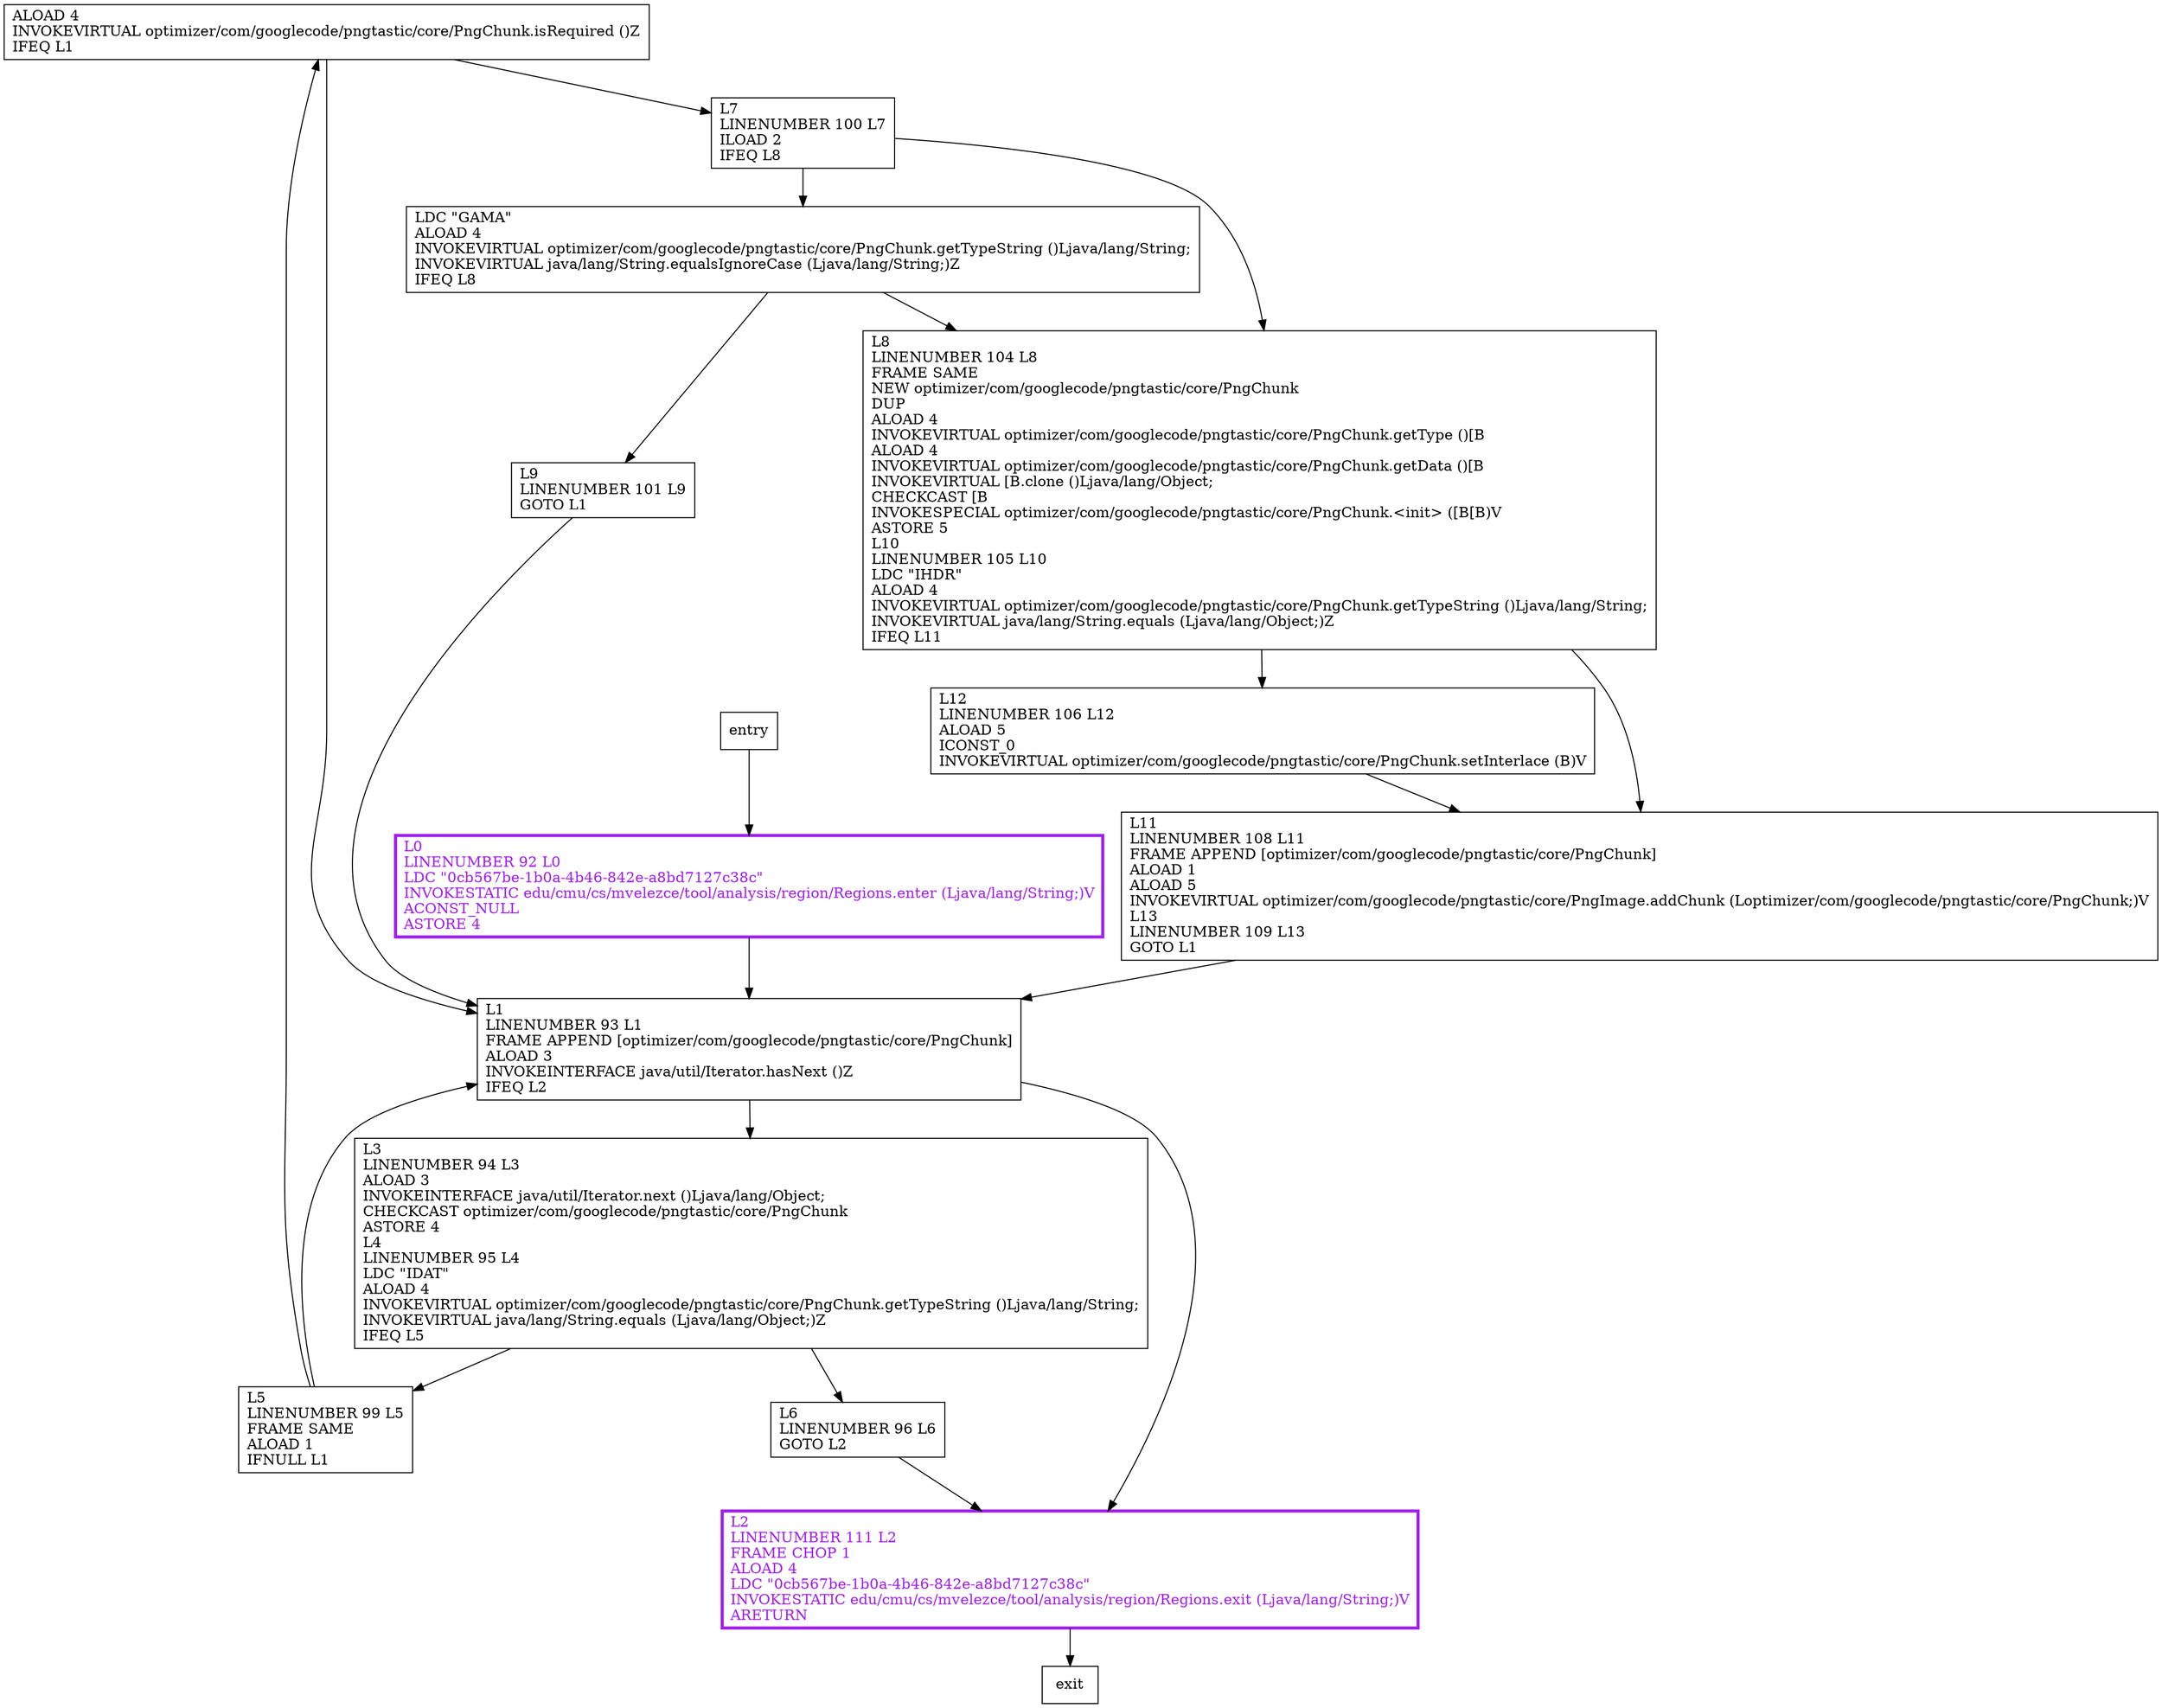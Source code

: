 digraph processHeadChunks {
node [shape=record];
1994634331 [label="ALOAD 4\lINVOKEVIRTUAL optimizer/com/googlecode/pngtastic/core/PngChunk.isRequired ()Z\lIFEQ L1\l"];
247309715 [label="L2\lLINENUMBER 111 L2\lFRAME CHOP 1\lALOAD 4\lLDC \"0cb567be-1b0a-4b46-842e-a8bd7127c38c\"\lINVOKESTATIC edu/cmu/cs/mvelezce/tool/analysis/region/Regions.exit (Ljava/lang/String;)V\lARETURN\l"];
1293251731 [label="L5\lLINENUMBER 99 L5\lFRAME SAME\lALOAD 1\lIFNULL L1\l"];
280291320 [label="L7\lLINENUMBER 100 L7\lILOAD 2\lIFEQ L8\l"];
1719746158 [label="LDC \"GAMA\"\lALOAD 4\lINVOKEVIRTUAL optimizer/com/googlecode/pngtastic/core/PngChunk.getTypeString ()Ljava/lang/String;\lINVOKEVIRTUAL java/lang/String.equalsIgnoreCase (Ljava/lang/String;)Z\lIFEQ L8\l"];
228756739 [label="L0\lLINENUMBER 92 L0\lLDC \"0cb567be-1b0a-4b46-842e-a8bd7127c38c\"\lINVOKESTATIC edu/cmu/cs/mvelezce/tool/analysis/region/Regions.enter (Ljava/lang/String;)V\lACONST_NULL\lASTORE 4\l"];
1963080787 [label="L8\lLINENUMBER 104 L8\lFRAME SAME\lNEW optimizer/com/googlecode/pngtastic/core/PngChunk\lDUP\lALOAD 4\lINVOKEVIRTUAL optimizer/com/googlecode/pngtastic/core/PngChunk.getType ()[B\lALOAD 4\lINVOKEVIRTUAL optimizer/com/googlecode/pngtastic/core/PngChunk.getData ()[B\lINVOKEVIRTUAL [B.clone ()Ljava/lang/Object;\lCHECKCAST [B\lINVOKESPECIAL optimizer/com/googlecode/pngtastic/core/PngChunk.\<init\> ([B[B)V\lASTORE 5\lL10\lLINENUMBER 105 L10\lLDC \"IHDR\"\lALOAD 4\lINVOKEVIRTUAL optimizer/com/googlecode/pngtastic/core/PngChunk.getTypeString ()Ljava/lang/String;\lINVOKEVIRTUAL java/lang/String.equals (Ljava/lang/Object;)Z\lIFEQ L11\l"];
1578365270 [label="L12\lLINENUMBER 106 L12\lALOAD 5\lICONST_0\lINVOKEVIRTUAL optimizer/com/googlecode/pngtastic/core/PngChunk.setInterlace (B)V\l"];
1469235340 [label="L3\lLINENUMBER 94 L3\lALOAD 3\lINVOKEINTERFACE java/util/Iterator.next ()Ljava/lang/Object;\lCHECKCAST optimizer/com/googlecode/pngtastic/core/PngChunk\lASTORE 4\lL4\lLINENUMBER 95 L4\lLDC \"IDAT\"\lALOAD 4\lINVOKEVIRTUAL optimizer/com/googlecode/pngtastic/core/PngChunk.getTypeString ()Ljava/lang/String;\lINVOKEVIRTUAL java/lang/String.equals (Ljava/lang/Object;)Z\lIFEQ L5\l"];
1422271143 [label="L6\lLINENUMBER 96 L6\lGOTO L2\l"];
926188689 [label="L1\lLINENUMBER 93 L1\lFRAME APPEND [optimizer/com/googlecode/pngtastic/core/PngChunk]\lALOAD 3\lINVOKEINTERFACE java/util/Iterator.hasNext ()Z\lIFEQ L2\l"];
229318537 [label="L9\lLINENUMBER 101 L9\lGOTO L1\l"];
974631651 [label="L11\lLINENUMBER 108 L11\lFRAME APPEND [optimizer/com/googlecode/pngtastic/core/PngChunk]\lALOAD 1\lALOAD 5\lINVOKEVIRTUAL optimizer/com/googlecode/pngtastic/core/PngImage.addChunk (Loptimizer/com/googlecode/pngtastic/core/PngChunk;)V\lL13\lLINENUMBER 109 L13\lGOTO L1\l"];
entry;
exit;
1994634331 -> 280291320;
1994634331 -> 926188689;
247309715 -> exit;
1293251731 -> 1994634331;
1293251731 -> 926188689;
280291320 -> 1719746158;
280291320 -> 1963080787;
1719746158 -> 229318537;
1719746158 -> 1963080787;
228756739 -> 926188689;
1963080787 -> 974631651;
1963080787 -> 1578365270;
1578365270 -> 974631651;
1469235340 -> 1422271143;
1469235340 -> 1293251731;
1422271143 -> 247309715;
entry -> 228756739;
926188689 -> 1469235340;
926188689 -> 247309715;
229318537 -> 926188689;
974631651 -> 926188689;
247309715[fontcolor="purple", penwidth=3, color="purple"];
228756739[fontcolor="purple", penwidth=3, color="purple"];
}
